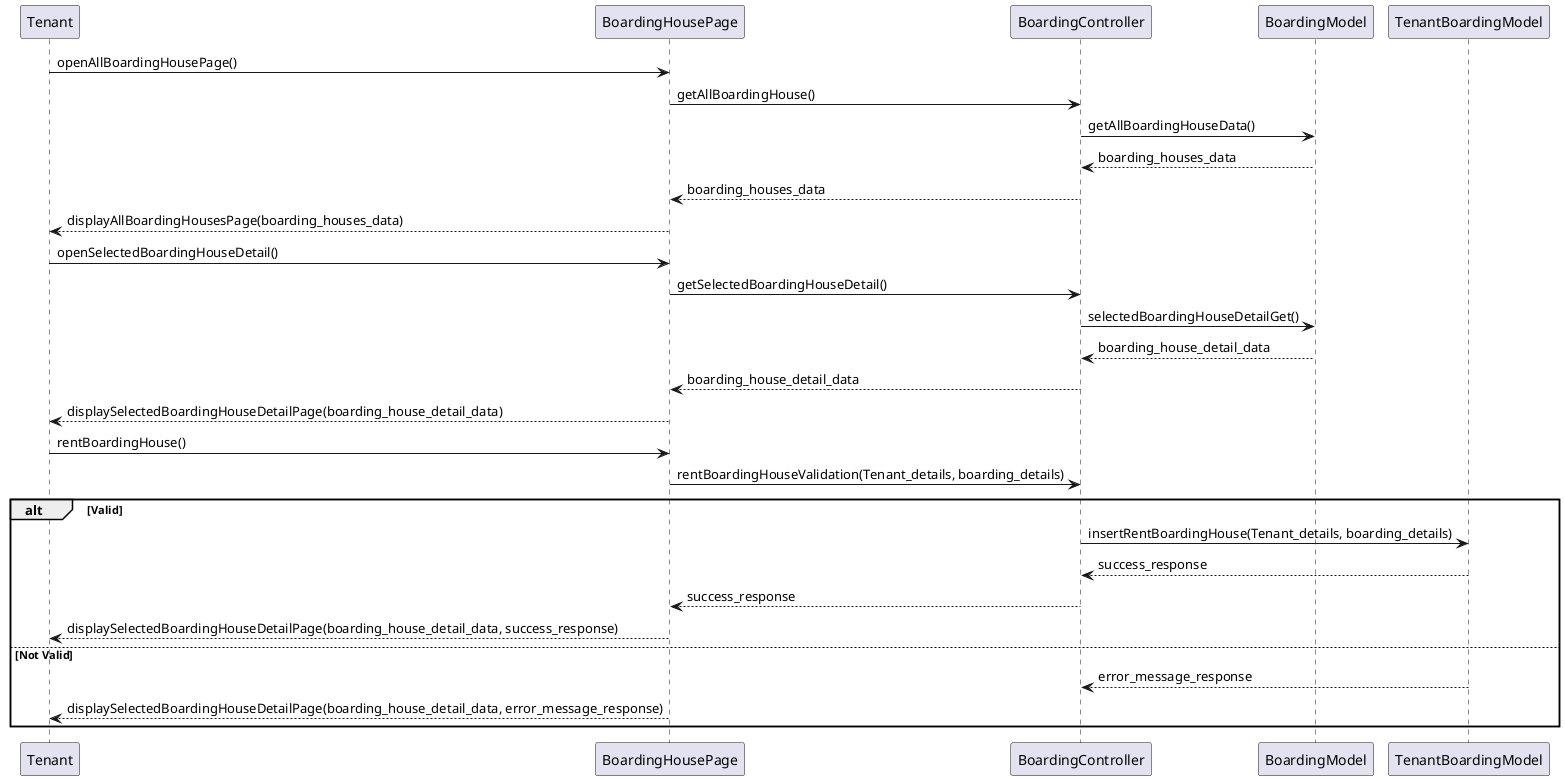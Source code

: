 @startuml
Tenant -> BoardingHousePage: openAllBoardingHousePage()
BoardingHousePage -> BoardingController: getAllBoardingHouse()
BoardingController -> BoardingModel: getAllBoardingHouseData()
BoardingController <-- BoardingModel: boarding_houses_data
BoardingHousePage <-- BoardingController: boarding_houses_data
Tenant <-- BoardingHousePage: displayAllBoardingHousesPage(boarding_houses_data)

Tenant -> BoardingHousePage: openSelectedBoardingHouseDetail()
BoardingHousePage -> BoardingController: getSelectedBoardingHouseDetail()
BoardingController -> BoardingModel: selectedBoardingHouseDetailGet()
BoardingController <-- BoardingModel: boarding_house_detail_data
BoardingHousePage <-- BoardingController: boarding_house_detail_data
Tenant <-- BoardingHousePage: displaySelectedBoardingHouseDetailPage(boarding_house_detail_data)

Tenant -> BoardingHousePage: rentBoardingHouse()
BoardingHousePage -> BoardingController: rentBoardingHouseValidation(Tenant_details, boarding_details)
alt Valid
BoardingController -> TenantBoardingModel: insertRentBoardingHouse(Tenant_details, boarding_details)
BoardingController <-- TenantBoardingModel: success_response
BoardingHousePage <-- BoardingController: success_response
Tenant <-- BoardingHousePage: displaySelectedBoardingHouseDetailPage(boarding_house_detail_data, success_response)
else Not Valid
BoardingController <-- TenantBoardingModel: error_message_response
Tenant <-- BoardingHousePage: displaySelectedBoardingHouseDetailPage(boarding_house_detail_data, error_message_response)
end

@enduml